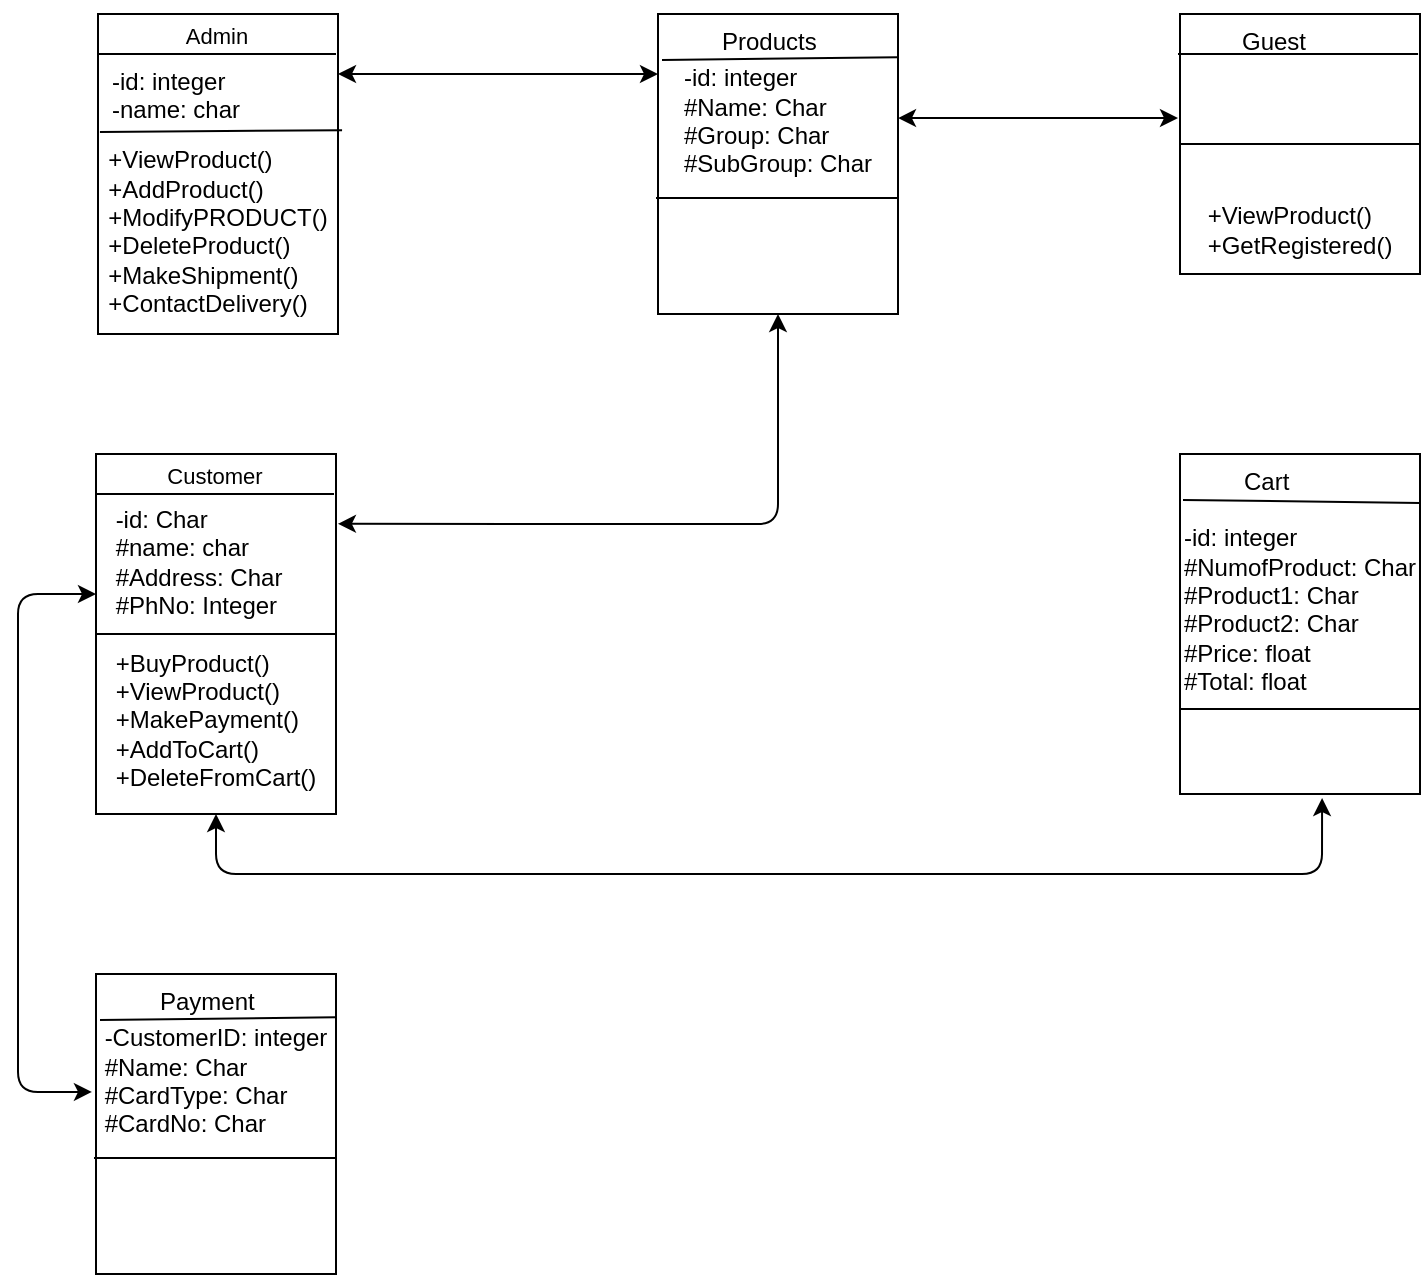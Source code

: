 <mxfile version="10.6.9" type="device"><diagram id="PEozs6nY3lnXDOTPThUK" name="Page-1"><mxGraphModel dx="2250" dy="753" grid="1" gridSize="10" guides="1" tooltips="1" connect="1" arrows="1" fold="1" page="1" pageScale="1" pageWidth="850" pageHeight="1100" math="0" shadow="0"><root><mxCell id="0"/><mxCell id="1" parent="0"/><mxCell id="uNLYpW8Ys8dF6Efog7Ii-1" value="&lt;div style=&quot;text-align: left&quot;&gt;&lt;div&gt;&lt;br&gt;&lt;/div&gt;&lt;div&gt;&lt;br&gt;&lt;/div&gt;&lt;div&gt;&lt;br&gt;&lt;/div&gt;&lt;div&gt;&lt;br&gt;&lt;/div&gt;&lt;div&gt;+ViewProduct()&lt;/div&gt;&lt;div&gt;+AddProduct()&lt;/div&gt;&lt;div&gt;+ModifyPRODUCT()&lt;/div&gt;&lt;div&gt;+DeleteProduct()&lt;/div&gt;&lt;div&gt;+MakeShipment()&lt;/div&gt;&lt;div&gt;+ContactDelivery()&lt;/div&gt;&lt;/div&gt;" style="rounded=0;whiteSpace=wrap;html=1;strokeWidth=1;fillColor=#ffffff;gradientColor=none;verticalAlign=middle;" vertex="1" parent="1"><mxGeometry x="20" y="20" width="120" height="160" as="geometry"/></mxCell><mxCell id="uNLYpW8Ys8dF6Efog7Ii-2" value="Admin" style="endArrow=none;verticalAlign=bottom;horizontal=1;spacingTop=0;" edge="1" parent="1"><mxGeometry width="50" height="50" relative="1" as="geometry"><mxPoint x="20" y="40" as="sourcePoint"/><mxPoint x="139" y="40" as="targetPoint"/><mxPoint as="offset"/></mxGeometry></mxCell><mxCell id="uNLYpW8Ys8dF6Efog7Ii-4" value="" style="endArrow=none;html=1;entryX=1.017;entryY=0.363;entryDx=0;entryDy=0;exitX=0.008;exitY=0.369;exitDx=0;exitDy=0;exitPerimeter=0;entryPerimeter=0;" edge="1" parent="1" source="uNLYpW8Ys8dF6Efog7Ii-1" target="uNLYpW8Ys8dF6Efog7Ii-1"><mxGeometry width="50" height="50" relative="1" as="geometry"><mxPoint x="20" y="200" as="sourcePoint"/><mxPoint x="70" y="150" as="targetPoint"/></mxGeometry></mxCell><mxCell id="uNLYpW8Ys8dF6Efog7Ii-5" value="-id: integer&lt;br&gt;-name: char" style="text;html=1;" vertex="1" parent="1"><mxGeometry x="25" y="40" width="110" height="30" as="geometry"/></mxCell><mxCell id="uNLYpW8Ys8dF6Efog7Ii-8" value="&lt;div style=&quot;text-align: left&quot;&gt;&lt;div&gt;&lt;span&gt;-id: integer&lt;/span&gt;&lt;/div&gt;&lt;div&gt;&lt;span&gt;#Name: Char&lt;/span&gt;&lt;/div&gt;&lt;div&gt;&lt;span&gt;#Group: Char&lt;/span&gt;&lt;/div&gt;&lt;div&gt;&lt;span&gt;#SubGroup: Char&lt;/span&gt;&lt;/div&gt;&lt;div&gt;&lt;span&gt;&lt;br&gt;&lt;/span&gt;&lt;/div&gt;&lt;div&gt;&lt;span&gt;&lt;br&gt;&lt;/span&gt;&lt;/div&gt;&lt;div&gt;&lt;span&gt;&lt;br&gt;&lt;/span&gt;&lt;/div&gt;&lt;/div&gt;" style="rounded=0;whiteSpace=wrap;html=1;strokeWidth=1;fillColor=#ffffff;gradientColor=none;verticalAlign=middle;align=center;" vertex="1" parent="1"><mxGeometry x="300" y="20" width="120" height="150" as="geometry"/></mxCell><mxCell id="uNLYpW8Ys8dF6Efog7Ii-9" value="" style="endArrow=none;html=1;entryX=1;entryY=0.144;entryDx=0;entryDy=0;entryPerimeter=0;" edge="1" parent="1" target="uNLYpW8Ys8dF6Efog7Ii-8"><mxGeometry width="50" height="50" relative="1" as="geometry"><mxPoint x="302" y="43" as="sourcePoint"/><mxPoint x="70" y="200" as="targetPoint"/></mxGeometry></mxCell><mxCell id="uNLYpW8Ys8dF6Efog7Ii-10" value="Products" style="text;html=1;" vertex="1" parent="1"><mxGeometry x="330" y="20" width="70" height="30" as="geometry"/></mxCell><mxCell id="uNLYpW8Ys8dF6Efog7Ii-11" value="" style="endArrow=none;html=1;entryX=1;entryY=0.613;entryDx=0;entryDy=0;entryPerimeter=0;" edge="1" parent="1" target="uNLYpW8Ys8dF6Efog7Ii-8"><mxGeometry width="50" height="50" relative="1" as="geometry"><mxPoint x="299" y="112" as="sourcePoint"/><mxPoint x="70" y="200" as="targetPoint"/></mxGeometry></mxCell><mxCell id="uNLYpW8Ys8dF6Efog7Ii-12" value="&lt;div style=&quot;text-align: left&quot;&gt;&lt;div&gt;&lt;br&gt;&lt;/div&gt;&lt;div&gt;&lt;br&gt;&lt;/div&gt;&lt;div&gt;&lt;br&gt;&lt;/div&gt;&lt;div&gt;&lt;br&gt;&lt;/div&gt;&lt;div&gt;&lt;br&gt;&lt;/div&gt;&lt;div&gt;&lt;br&gt;&lt;/div&gt;&lt;div&gt;&lt;br&gt;&lt;/div&gt;&lt;div&gt;+ViewProduct()&lt;br&gt;&lt;/div&gt;&lt;div&gt;+GetRegistered()&lt;/div&gt;&lt;div&gt;&lt;br&gt;&lt;/div&gt;&lt;/div&gt;" style="rounded=0;whiteSpace=wrap;html=1;strokeWidth=1;fillColor=#ffffff;gradientColor=none;verticalAlign=middle;align=center;" vertex="1" parent="1"><mxGeometry x="561" y="20" width="120" height="130" as="geometry"/></mxCell><mxCell id="uNLYpW8Ys8dF6Efog7Ii-14" value="Guest" style="text;html=1;" vertex="1" parent="1"><mxGeometry x="590" y="20" width="60" height="20" as="geometry"/></mxCell><mxCell id="uNLYpW8Ys8dF6Efog7Ii-15" value="" style="endArrow=none;html=1;entryX=0.992;entryY=0.154;entryDx=0;entryDy=0;entryPerimeter=0;" edge="1" parent="1" target="uNLYpW8Ys8dF6Efog7Ii-12"><mxGeometry width="50" height="50" relative="1" as="geometry"><mxPoint x="560" y="40" as="sourcePoint"/><mxPoint x="672" y="40" as="targetPoint"/></mxGeometry></mxCell><mxCell id="uNLYpW8Ys8dF6Efog7Ii-16" value="" style="endArrow=none;html=1;entryX=1;entryY=0.5;entryDx=0;entryDy=0;exitX=0;exitY=0.5;exitDx=0;exitDy=0;" edge="1" parent="1" source="uNLYpW8Ys8dF6Efog7Ii-12" target="uNLYpW8Ys8dF6Efog7Ii-12"><mxGeometry width="50" height="50" relative="1" as="geometry"><mxPoint x="552" y="90" as="sourcePoint"/><mxPoint x="660" y="60" as="targetPoint"/></mxGeometry></mxCell><mxCell id="uNLYpW8Ys8dF6Efog7Ii-21" value="&lt;div style=&quot;text-align: left&quot;&gt;&lt;div&gt;&lt;br&gt;&lt;/div&gt;&lt;div&gt;&lt;br&gt;&lt;/div&gt;&lt;div&gt;&lt;br&gt;&lt;/div&gt;&lt;div&gt;&lt;br&gt;&lt;/div&gt;&lt;div&gt;&lt;br&gt;&lt;/div&gt;&lt;div&gt;&lt;br&gt;&lt;/div&gt;&lt;div&gt;&lt;span&gt;-id: Char&lt;/span&gt;&lt;br&gt;&lt;/div&gt;&lt;div&gt;&lt;span&gt;#name: char&lt;/span&gt;&lt;br&gt;&lt;span&gt;#Address: Char&lt;/span&gt;&lt;br&gt;&lt;span&gt;#PhNo: Integer&lt;/span&gt;&lt;br&gt;&lt;/div&gt;&lt;div&gt;&lt;span&gt;&lt;br&gt;&lt;/span&gt;&lt;/div&gt;&lt;div&gt;&lt;span&gt;+BuyProduct()&lt;/span&gt;&lt;br&gt;&lt;/div&gt;&lt;div&gt;+ViewProduct()&lt;/div&gt;&lt;div&gt;+MakePayment()&lt;/div&gt;&lt;div&gt;+AddToCart()&lt;/div&gt;&lt;div&gt;+DeleteFromCart()&lt;/div&gt;&lt;div&gt;&lt;br&gt;&lt;/div&gt;&lt;div&gt;&lt;br&gt;&lt;/div&gt;&lt;div&gt;&lt;br&gt;&lt;/div&gt;&lt;div&gt;&lt;br&gt;&lt;/div&gt;&lt;div&gt;&lt;br&gt;&lt;/div&gt;&lt;/div&gt;" style="rounded=0;whiteSpace=wrap;html=1;strokeWidth=1;fillColor=#ffffff;gradientColor=none;verticalAlign=middle;" vertex="1" parent="1"><mxGeometry x="19" y="240" width="120" height="180" as="geometry"/></mxCell><mxCell id="uNLYpW8Ys8dF6Efog7Ii-22" value="Customer" style="endArrow=none;verticalAlign=bottom;horizontal=1;spacingTop=0;" edge="1" parent="1"><mxGeometry width="50" height="50" relative="1" as="geometry"><mxPoint x="19" y="260" as="sourcePoint"/><mxPoint x="138" y="260" as="targetPoint"/><mxPoint as="offset"/></mxGeometry></mxCell><mxCell id="uNLYpW8Ys8dF6Efog7Ii-35" value="" style="endArrow=none;html=1;entryX=1;entryY=0.5;entryDx=0;entryDy=0;exitX=0;exitY=0.5;exitDx=0;exitDy=0;" edge="1" parent="1" source="uNLYpW8Ys8dF6Efog7Ii-21" target="uNLYpW8Ys8dF6Efog7Ii-21"><mxGeometry width="50" height="50" relative="1" as="geometry"><mxPoint x="22" y="325" as="sourcePoint"/><mxPoint x="70" y="420" as="targetPoint"/></mxGeometry></mxCell><mxCell id="uNLYpW8Ys8dF6Efog7Ii-36" value="&lt;div style=&quot;text-align: left&quot;&gt;&lt;div&gt;&lt;span&gt;&lt;br&gt;&lt;/span&gt;&lt;/div&gt;&lt;div&gt;&lt;span&gt;-id: integer&lt;/span&gt;&lt;br&gt;&lt;/div&gt;&lt;div&gt;&lt;span&gt;#NumofProduct: Char&lt;/span&gt;&lt;/div&gt;&lt;div&gt;&lt;span&gt;#Product1: Char&lt;/span&gt;&lt;/div&gt;&lt;div&gt;&lt;span&gt;#&lt;/span&gt;Product2&lt;span&gt;: Char&lt;/span&gt;&lt;/div&gt;&lt;div&gt;#Price: float&lt;/div&gt;&lt;div&gt;#Total: float&lt;/div&gt;&lt;div&gt;&lt;span&gt;&lt;br&gt;&lt;/span&gt;&lt;/div&gt;&lt;div&gt;&lt;span&gt;&lt;br&gt;&lt;/span&gt;&lt;/div&gt;&lt;/div&gt;" style="rounded=0;whiteSpace=wrap;html=1;strokeWidth=1;fillColor=#ffffff;gradientColor=none;verticalAlign=middle;align=center;" vertex="1" parent="1"><mxGeometry x="561" y="240" width="120" height="170" as="geometry"/></mxCell><mxCell id="uNLYpW8Ys8dF6Efog7Ii-37" value="" style="endArrow=none;html=1;entryX=1;entryY=0.144;entryDx=0;entryDy=0;entryPerimeter=0;" edge="1" parent="1" target="uNLYpW8Ys8dF6Efog7Ii-36"><mxGeometry width="50" height="50" relative="1" as="geometry"><mxPoint x="562.5" y="263" as="sourcePoint"/><mxPoint x="330.5" y="420" as="targetPoint"/></mxGeometry></mxCell><mxCell id="uNLYpW8Ys8dF6Efog7Ii-38" value="Cart" style="text;html=1;" vertex="1" parent="1"><mxGeometry x="590.5" y="240" width="70" height="30" as="geometry"/></mxCell><mxCell id="uNLYpW8Ys8dF6Efog7Ii-40" value="" style="endArrow=none;html=1;entryX=1;entryY=0.75;entryDx=0;entryDy=0;exitX=0;exitY=0.75;exitDx=0;exitDy=0;" edge="1" parent="1" source="uNLYpW8Ys8dF6Efog7Ii-36" target="uNLYpW8Ys8dF6Efog7Ii-36"><mxGeometry width="50" height="50" relative="1" as="geometry"><mxPoint x="20" y="550" as="sourcePoint"/><mxPoint x="70" y="500" as="targetPoint"/></mxGeometry></mxCell><mxCell id="uNLYpW8Ys8dF6Efog7Ii-44" value="&lt;div style=&quot;text-align: left&quot;&gt;&lt;div&gt;&lt;span&gt;-CustomerID: integer&lt;/span&gt;&lt;/div&gt;&lt;div&gt;&lt;span&gt;#Name: Char&lt;/span&gt;&lt;/div&gt;&lt;div&gt;&lt;span&gt;#CardType: Char&lt;/span&gt;&lt;/div&gt;&lt;div&gt;&lt;span&gt;#CardNo: Char&lt;/span&gt;&lt;/div&gt;&lt;div&gt;&lt;span&gt;&lt;br&gt;&lt;/span&gt;&lt;/div&gt;&lt;div&gt;&lt;span&gt;&lt;br&gt;&lt;/span&gt;&lt;/div&gt;&lt;div&gt;&lt;span&gt;&lt;br&gt;&lt;/span&gt;&lt;/div&gt;&lt;/div&gt;" style="rounded=0;whiteSpace=wrap;html=1;strokeWidth=1;fillColor=#ffffff;gradientColor=none;verticalAlign=middle;align=center;" vertex="1" parent="1"><mxGeometry x="19" y="500" width="120" height="150" as="geometry"/></mxCell><mxCell id="uNLYpW8Ys8dF6Efog7Ii-45" value="" style="endArrow=none;html=1;entryX=1;entryY=0.144;entryDx=0;entryDy=0;entryPerimeter=0;" edge="1" parent="1" target="uNLYpW8Ys8dF6Efog7Ii-44"><mxGeometry width="50" height="50" relative="1" as="geometry"><mxPoint x="21" y="523" as="sourcePoint"/><mxPoint x="-211" y="680" as="targetPoint"/></mxGeometry></mxCell><mxCell id="uNLYpW8Ys8dF6Efog7Ii-46" value="Payment" style="text;html=1;" vertex="1" parent="1"><mxGeometry x="49" y="500" width="70" height="30" as="geometry"/></mxCell><mxCell id="uNLYpW8Ys8dF6Efog7Ii-47" value="" style="endArrow=none;html=1;entryX=1;entryY=0.613;entryDx=0;entryDy=0;entryPerimeter=0;" edge="1" parent="1" target="uNLYpW8Ys8dF6Efog7Ii-44"><mxGeometry width="50" height="50" relative="1" as="geometry"><mxPoint x="18" y="592" as="sourcePoint"/><mxPoint x="-211" y="680" as="targetPoint"/></mxGeometry></mxCell><mxCell id="uNLYpW8Ys8dF6Efog7Ii-49" value="" style="endArrow=classic;startArrow=classic;html=1;" edge="1" parent="1"><mxGeometry width="50" height="50" relative="1" as="geometry"><mxPoint x="140" y="50" as="sourcePoint"/><mxPoint x="300" y="50" as="targetPoint"/></mxGeometry></mxCell><mxCell id="uNLYpW8Ys8dF6Efog7Ii-51" value="" style="endArrow=classic;startArrow=classic;html=1;exitX=1;exitY=0.347;exitDx=0;exitDy=0;exitPerimeter=0;" edge="1" parent="1" source="uNLYpW8Ys8dF6Efog7Ii-8"><mxGeometry width="50" height="50" relative="1" as="geometry"><mxPoint x="470" y="100" as="sourcePoint"/><mxPoint x="560" y="72" as="targetPoint"/></mxGeometry></mxCell><mxCell id="uNLYpW8Ys8dF6Efog7Ii-52" value="" style="endArrow=classic;startArrow=classic;html=1;exitX=1.008;exitY=0.194;exitDx=0;exitDy=0;exitPerimeter=0;entryX=0.5;entryY=1;entryDx=0;entryDy=0;" edge="1" parent="1" source="uNLYpW8Ys8dF6Efog7Ii-21" target="uNLYpW8Ys8dF6Efog7Ii-8"><mxGeometry width="50" height="50" relative="1" as="geometry"><mxPoint x="180" y="320" as="sourcePoint"/><mxPoint x="230" y="270" as="targetPoint"/><Array as="points"><mxPoint x="360" y="275"/></Array></mxGeometry></mxCell><mxCell id="uNLYpW8Ys8dF6Efog7Ii-53" value="" style="endArrow=classic;startArrow=classic;html=1;entryX=-0.017;entryY=0.393;entryDx=0;entryDy=0;entryPerimeter=0;" edge="1" parent="1" target="uNLYpW8Ys8dF6Efog7Ii-44"><mxGeometry width="50" height="50" relative="1" as="geometry"><mxPoint x="19" y="310" as="sourcePoint"/><mxPoint x="-40" y="500" as="targetPoint"/><Array as="points"><mxPoint x="-20" y="310"/><mxPoint x="-20" y="559"/></Array></mxGeometry></mxCell><mxCell id="uNLYpW8Ys8dF6Efog7Ii-54" value="" style="endArrow=classic;startArrow=classic;html=1;exitX=0.5;exitY=1;exitDx=0;exitDy=0;entryX=0.592;entryY=1.012;entryDx=0;entryDy=0;entryPerimeter=0;" edge="1" parent="1" source="uNLYpW8Ys8dF6Efog7Ii-21" target="uNLYpW8Ys8dF6Efog7Ii-36"><mxGeometry width="50" height="50" relative="1" as="geometry"><mxPoint x="70" y="480" as="sourcePoint"/><mxPoint x="640" y="440" as="targetPoint"/><Array as="points"><mxPoint x="79" y="450"/><mxPoint x="632" y="450"/></Array></mxGeometry></mxCell></root></mxGraphModel></diagram></mxfile>
